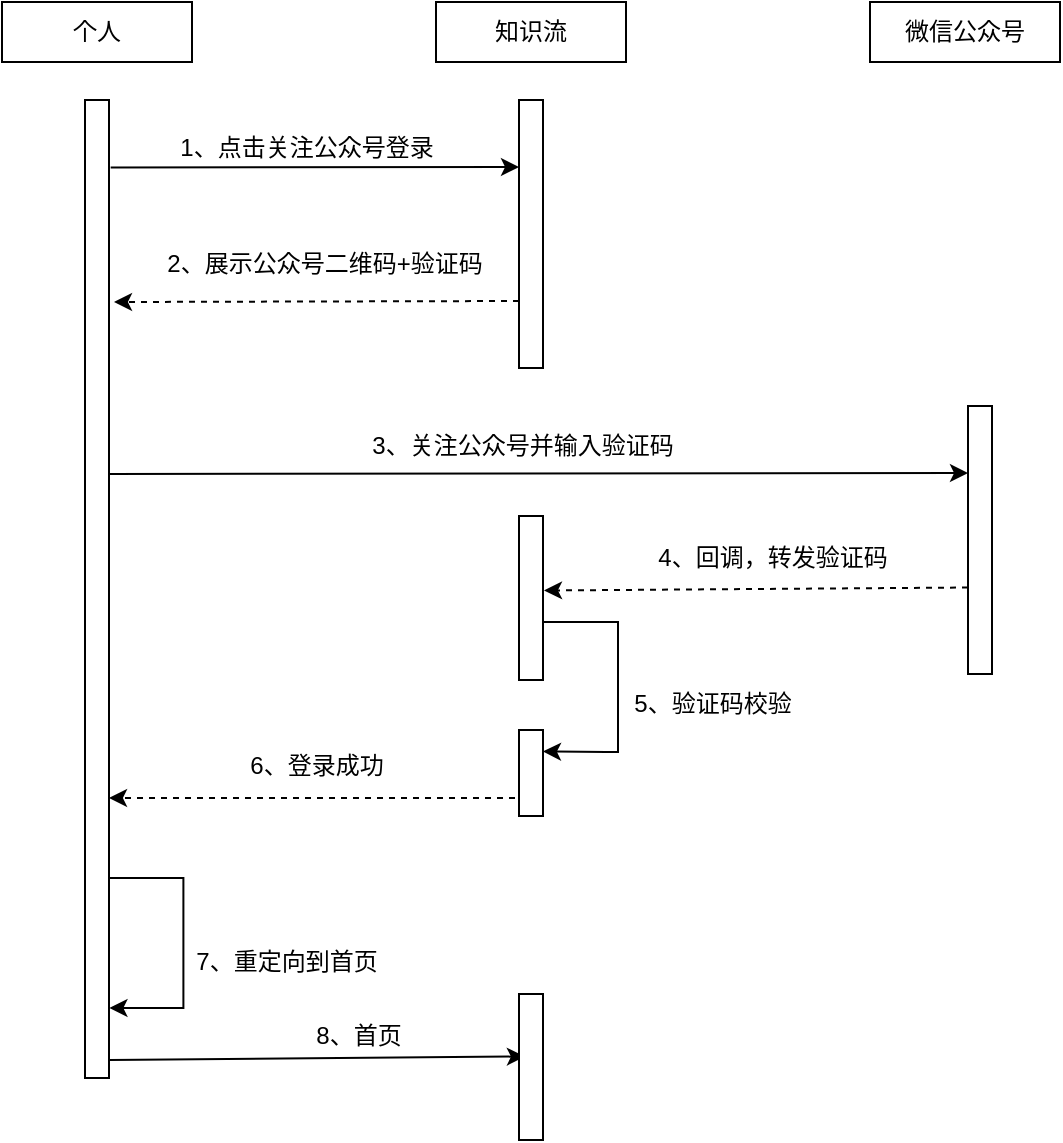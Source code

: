 <mxfile version="24.7.12">
  <diagram name="第 1 页" id="unCSifzQnRuUuB1zaNtL">
    <mxGraphModel dx="1004" dy="659" grid="0" gridSize="10" guides="1" tooltips="1" connect="1" arrows="1" fold="1" page="1" pageScale="1" pageWidth="827" pageHeight="1169" math="0" shadow="0">
      <root>
        <mxCell id="0" />
        <mxCell id="1" parent="0" />
        <mxCell id="52iPjBEuJQLNO_bYqTJM-1" value="个人" style="rounded=0;whiteSpace=wrap;html=1;" vertex="1" parent="1">
          <mxGeometry x="147" y="68" width="95" height="30" as="geometry" />
        </mxCell>
        <mxCell id="52iPjBEuJQLNO_bYqTJM-2" value="" style="rounded=0;whiteSpace=wrap;html=1;" vertex="1" parent="1">
          <mxGeometry x="188.5" y="117" width="12" height="489" as="geometry" />
        </mxCell>
        <mxCell id="52iPjBEuJQLNO_bYqTJM-3" value="知识流" style="rounded=0;whiteSpace=wrap;html=1;" vertex="1" parent="1">
          <mxGeometry x="364" y="68" width="95" height="30" as="geometry" />
        </mxCell>
        <mxCell id="52iPjBEuJQLNO_bYqTJM-4" value="微信公众号" style="rounded=0;whiteSpace=wrap;html=1;" vertex="1" parent="1">
          <mxGeometry x="581" y="68" width="95" height="30" as="geometry" />
        </mxCell>
        <mxCell id="52iPjBEuJQLNO_bYqTJM-5" value="" style="endArrow=classic;html=1;rounded=0;exitX=1.069;exitY=0.069;exitDx=0;exitDy=0;entryX=0;entryY=0.25;entryDx=0;entryDy=0;exitPerimeter=0;" edge="1" parent="1" source="52iPjBEuJQLNO_bYqTJM-2" target="52iPjBEuJQLNO_bYqTJM-10">
          <mxGeometry width="50" height="50" relative="1" as="geometry">
            <mxPoint x="172" y="238.5" as="sourcePoint" />
            <mxPoint x="382.5" y="237" as="targetPoint" />
          </mxGeometry>
        </mxCell>
        <mxCell id="52iPjBEuJQLNO_bYqTJM-7" value="1、点击关注公众号登录" style="text;html=1;align=center;verticalAlign=middle;resizable=0;points=[];autosize=1;strokeColor=none;fillColor=none;" vertex="1" parent="1">
          <mxGeometry x="226" y="128" width="145" height="26" as="geometry" />
        </mxCell>
        <mxCell id="52iPjBEuJQLNO_bYqTJM-8" value="" style="endArrow=classic;html=1;rounded=0;exitX=0;exitY=0.75;exitDx=0;exitDy=0;dashed=1;" edge="1" parent="1" source="52iPjBEuJQLNO_bYqTJM-10">
          <mxGeometry width="50" height="50" relative="1" as="geometry">
            <mxPoint x="418.5" y="305" as="sourcePoint" />
            <mxPoint x="203" y="218" as="targetPoint" />
          </mxGeometry>
        </mxCell>
        <mxCell id="52iPjBEuJQLNO_bYqTJM-10" value="" style="rounded=0;whiteSpace=wrap;html=1;" vertex="1" parent="1">
          <mxGeometry x="405.5" y="117" width="12" height="134" as="geometry" />
        </mxCell>
        <mxCell id="52iPjBEuJQLNO_bYqTJM-11" value="2、展示公众号二维码+验证码" style="text;html=1;align=center;verticalAlign=middle;resizable=0;points=[];autosize=1;strokeColor=none;fillColor=none;" vertex="1" parent="1">
          <mxGeometry x="220" y="186" width="176" height="26" as="geometry" />
        </mxCell>
        <mxCell id="52iPjBEuJQLNO_bYqTJM-13" value="" style="rounded=0;whiteSpace=wrap;html=1;" vertex="1" parent="1">
          <mxGeometry x="630" y="270" width="12" height="134" as="geometry" />
        </mxCell>
        <mxCell id="52iPjBEuJQLNO_bYqTJM-14" value="" style="endArrow=classic;html=1;rounded=0;entryX=0;entryY=0.25;entryDx=0;entryDy=0;" edge="1" parent="1" target="52iPjBEuJQLNO_bYqTJM-13">
          <mxGeometry width="50" height="50" relative="1" as="geometry">
            <mxPoint x="201" y="304" as="sourcePoint" />
            <mxPoint x="405.5" y="321" as="targetPoint" />
          </mxGeometry>
        </mxCell>
        <mxCell id="52iPjBEuJQLNO_bYqTJM-15" value="3、关注公众号并输入验证码" style="text;html=1;align=center;verticalAlign=middle;resizable=0;points=[];autosize=1;strokeColor=none;fillColor=none;" vertex="1" parent="1">
          <mxGeometry x="322" y="277" width="169" height="26" as="geometry" />
        </mxCell>
        <mxCell id="52iPjBEuJQLNO_bYqTJM-23" value="" style="edgeStyle=orthogonalEdgeStyle;rounded=0;orthogonalLoop=1;jettySize=auto;html=1;entryX=1;entryY=0.25;entryDx=0;entryDy=0;" edge="1" parent="1" target="52iPjBEuJQLNO_bYqTJM-21">
          <mxGeometry relative="1" as="geometry">
            <mxPoint x="417.78" y="378" as="sourcePoint" />
            <mxPoint x="417.504" y="470.23" as="targetPoint" />
            <Array as="points">
              <mxPoint x="455" y="378" />
              <mxPoint x="455" y="443" />
              <mxPoint x="449" y="443" />
            </Array>
          </mxGeometry>
        </mxCell>
        <mxCell id="52iPjBEuJQLNO_bYqTJM-16" value="" style="rounded=0;whiteSpace=wrap;html=1;" vertex="1" parent="1">
          <mxGeometry x="405.5" y="325" width="12" height="82" as="geometry" />
        </mxCell>
        <mxCell id="52iPjBEuJQLNO_bYqTJM-18" value="" style="endArrow=classic;html=1;rounded=0;exitX=0;exitY=0.75;exitDx=0;exitDy=0;dashed=1;" edge="1" parent="1">
          <mxGeometry width="50" height="50" relative="1" as="geometry">
            <mxPoint x="630" y="360.75" as="sourcePoint" />
            <mxPoint x="418" y="362.25" as="targetPoint" />
          </mxGeometry>
        </mxCell>
        <mxCell id="52iPjBEuJQLNO_bYqTJM-19" value="4、回调，转发验证码" style="text;html=1;align=center;verticalAlign=middle;resizable=0;points=[];autosize=1;strokeColor=none;fillColor=none;" vertex="1" parent="1">
          <mxGeometry x="465" y="333" width="133" height="26" as="geometry" />
        </mxCell>
        <mxCell id="52iPjBEuJQLNO_bYqTJM-21" value="" style="rounded=0;whiteSpace=wrap;html=1;" vertex="1" parent="1">
          <mxGeometry x="405.5" y="432" width="12" height="43" as="geometry" />
        </mxCell>
        <mxCell id="52iPjBEuJQLNO_bYqTJM-25" value="5、验证码校验" style="text;html=1;align=center;verticalAlign=middle;resizable=0;points=[];autosize=1;strokeColor=none;fillColor=none;" vertex="1" parent="1">
          <mxGeometry x="453" y="406" width="97" height="26" as="geometry" />
        </mxCell>
        <mxCell id="52iPjBEuJQLNO_bYqTJM-26" value="" style="endArrow=classic;html=1;rounded=0;exitX=0;exitY=0.75;exitDx=0;exitDy=0;dashed=1;" edge="1" parent="1">
          <mxGeometry width="50" height="50" relative="1" as="geometry">
            <mxPoint x="403.5" y="466" as="sourcePoint" />
            <mxPoint x="200.5" y="466" as="targetPoint" />
          </mxGeometry>
        </mxCell>
        <mxCell id="52iPjBEuJQLNO_bYqTJM-27" value="6、登录成功" style="text;html=1;align=center;verticalAlign=middle;resizable=0;points=[];autosize=1;strokeColor=none;fillColor=none;" vertex="1" parent="1">
          <mxGeometry x="261" y="437" width="85" height="26" as="geometry" />
        </mxCell>
        <mxCell id="52iPjBEuJQLNO_bYqTJM-28" value="" style="edgeStyle=orthogonalEdgeStyle;rounded=0;orthogonalLoop=1;jettySize=auto;html=1;entryX=1;entryY=0.25;entryDx=0;entryDy=0;" edge="1" parent="1">
          <mxGeometry relative="1" as="geometry">
            <mxPoint x="200.5" y="506" as="sourcePoint" />
            <mxPoint x="200.72" y="571" as="targetPoint" />
            <Array as="points">
              <mxPoint x="237.72" y="506" />
              <mxPoint x="237.72" y="571" />
              <mxPoint x="231.72" y="571" />
            </Array>
          </mxGeometry>
        </mxCell>
        <mxCell id="52iPjBEuJQLNO_bYqTJM-29" value="7、重定向到首页" style="text;html=1;align=center;verticalAlign=middle;resizable=0;points=[];autosize=1;strokeColor=none;fillColor=none;" vertex="1" parent="1">
          <mxGeometry x="234" y="535" width="109" height="26" as="geometry" />
        </mxCell>
        <mxCell id="52iPjBEuJQLNO_bYqTJM-31" value="" style="endArrow=classic;html=1;rounded=0;exitX=1.069;exitY=0.069;exitDx=0;exitDy=0;exitPerimeter=0;entryX=0.245;entryY=0.428;entryDx=0;entryDy=0;entryPerimeter=0;" edge="1" parent="1" target="52iPjBEuJQLNO_bYqTJM-33">
          <mxGeometry width="50" height="50" relative="1" as="geometry">
            <mxPoint x="201" y="597" as="sourcePoint" />
            <mxPoint x="403" y="595" as="targetPoint" />
          </mxGeometry>
        </mxCell>
        <mxCell id="52iPjBEuJQLNO_bYqTJM-33" value="" style="rounded=0;whiteSpace=wrap;html=1;" vertex="1" parent="1">
          <mxGeometry x="405.5" y="564" width="12" height="73" as="geometry" />
        </mxCell>
        <mxCell id="52iPjBEuJQLNO_bYqTJM-34" value="8、首页" style="text;html=1;align=center;verticalAlign=middle;resizable=0;points=[];autosize=1;strokeColor=none;fillColor=none;" vertex="1" parent="1">
          <mxGeometry x="294" y="572" width="61" height="26" as="geometry" />
        </mxCell>
      </root>
    </mxGraphModel>
  </diagram>
</mxfile>
